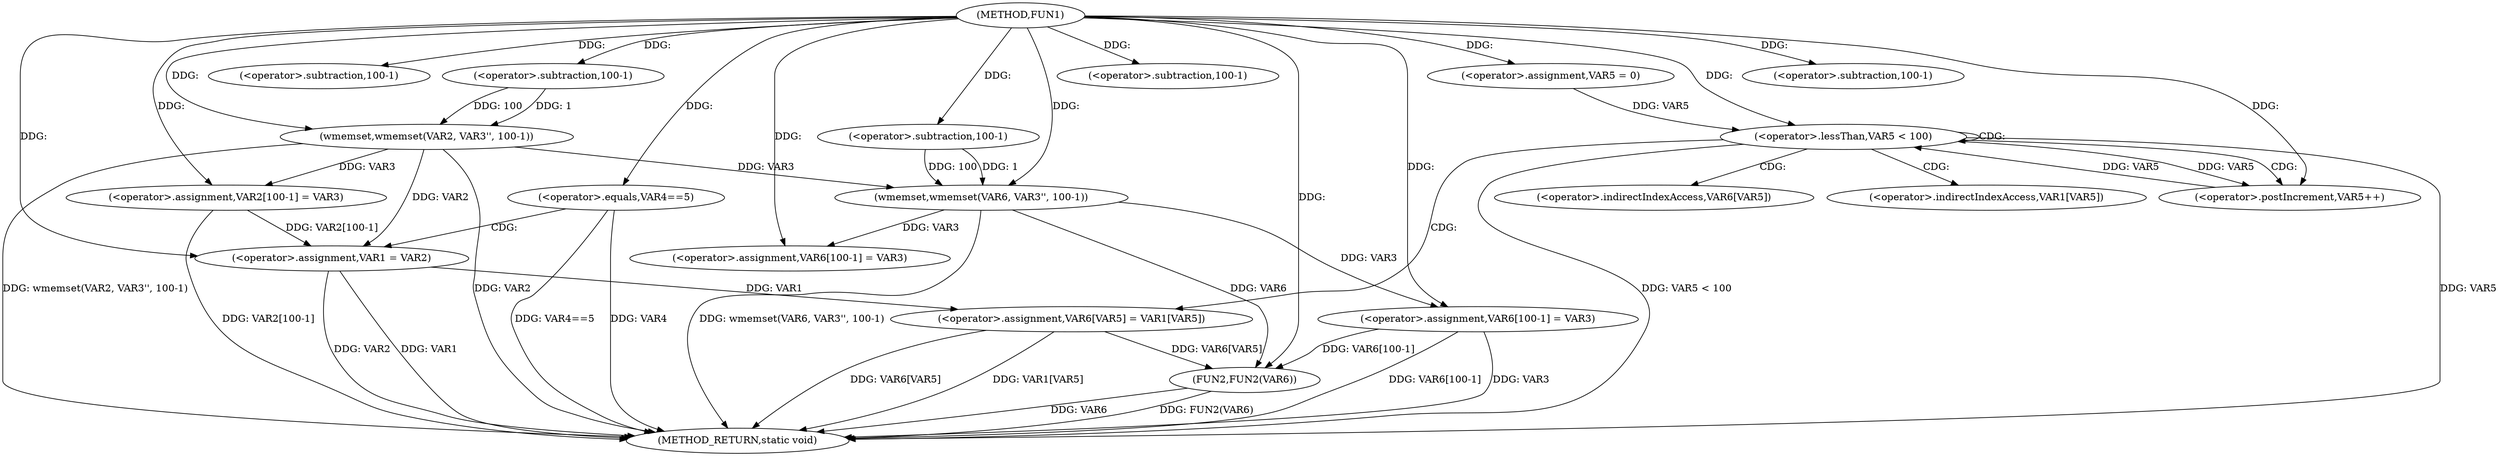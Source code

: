digraph FUN1 {  
"1000100" [label = "(METHOD,FUN1)" ]
"1000167" [label = "(METHOD_RETURN,static void)" ]
"1000104" [label = "(wmemset,wmemset(VAR2, VAR3'', 100-1))" ]
"1000107" [label = "(<operator>.subtraction,100-1)" ]
"1000110" [label = "(<operator>.assignment,VAR2[100-1] = VAR3)" ]
"1000113" [label = "(<operator>.subtraction,100-1)" ]
"1000118" [label = "(<operator>.equals,VAR4==5)" ]
"1000122" [label = "(<operator>.assignment,VAR1 = VAR2)" ]
"1000128" [label = "(wmemset,wmemset(VAR6, VAR3'', 100-1))" ]
"1000131" [label = "(<operator>.subtraction,100-1)" ]
"1000134" [label = "(<operator>.assignment,VAR6[100-1] = VAR3)" ]
"1000137" [label = "(<operator>.subtraction,100-1)" ]
"1000142" [label = "(<operator>.assignment,VAR5 = 0)" ]
"1000145" [label = "(<operator>.lessThan,VAR5 < 100)" ]
"1000148" [label = "(<operator>.postIncrement,VAR5++)" ]
"1000151" [label = "(<operator>.assignment,VAR6[VAR5] = VAR1[VAR5])" ]
"1000158" [label = "(<operator>.assignment,VAR6[100-1] = VAR3)" ]
"1000161" [label = "(<operator>.subtraction,100-1)" ]
"1000165" [label = "(FUN2,FUN2(VAR6))" ]
"1000152" [label = "(<operator>.indirectIndexAccess,VAR6[VAR5])" ]
"1000155" [label = "(<operator>.indirectIndexAccess,VAR1[VAR5])" ]
  "1000158" -> "1000167"  [ label = "DDG: VAR6[100-1]"] 
  "1000158" -> "1000167"  [ label = "DDG: VAR3"] 
  "1000104" -> "1000167"  [ label = "DDG: wmemset(VAR2, VAR3'', 100-1)"] 
  "1000104" -> "1000167"  [ label = "DDG: VAR2"] 
  "1000122" -> "1000167"  [ label = "DDG: VAR1"] 
  "1000118" -> "1000167"  [ label = "DDG: VAR4==5"] 
  "1000128" -> "1000167"  [ label = "DDG: wmemset(VAR6, VAR3'', 100-1)"] 
  "1000118" -> "1000167"  [ label = "DDG: VAR4"] 
  "1000145" -> "1000167"  [ label = "DDG: VAR5"] 
  "1000165" -> "1000167"  [ label = "DDG: VAR6"] 
  "1000151" -> "1000167"  [ label = "DDG: VAR6[VAR5]"] 
  "1000151" -> "1000167"  [ label = "DDG: VAR1[VAR5]"] 
  "1000145" -> "1000167"  [ label = "DDG: VAR5 < 100"] 
  "1000110" -> "1000167"  [ label = "DDG: VAR2[100-1]"] 
  "1000122" -> "1000167"  [ label = "DDG: VAR2"] 
  "1000165" -> "1000167"  [ label = "DDG: FUN2(VAR6)"] 
  "1000100" -> "1000104"  [ label = "DDG: "] 
  "1000107" -> "1000104"  [ label = "DDG: 100"] 
  "1000107" -> "1000104"  [ label = "DDG: 1"] 
  "1000100" -> "1000107"  [ label = "DDG: "] 
  "1000104" -> "1000110"  [ label = "DDG: VAR3"] 
  "1000100" -> "1000110"  [ label = "DDG: "] 
  "1000100" -> "1000113"  [ label = "DDG: "] 
  "1000100" -> "1000118"  [ label = "DDG: "] 
  "1000104" -> "1000122"  [ label = "DDG: VAR2"] 
  "1000110" -> "1000122"  [ label = "DDG: VAR2[100-1]"] 
  "1000100" -> "1000122"  [ label = "DDG: "] 
  "1000100" -> "1000128"  [ label = "DDG: "] 
  "1000104" -> "1000128"  [ label = "DDG: VAR3"] 
  "1000131" -> "1000128"  [ label = "DDG: 100"] 
  "1000131" -> "1000128"  [ label = "DDG: 1"] 
  "1000100" -> "1000131"  [ label = "DDG: "] 
  "1000128" -> "1000134"  [ label = "DDG: VAR3"] 
  "1000100" -> "1000134"  [ label = "DDG: "] 
  "1000100" -> "1000137"  [ label = "DDG: "] 
  "1000100" -> "1000142"  [ label = "DDG: "] 
  "1000148" -> "1000145"  [ label = "DDG: VAR5"] 
  "1000142" -> "1000145"  [ label = "DDG: VAR5"] 
  "1000100" -> "1000145"  [ label = "DDG: "] 
  "1000145" -> "1000148"  [ label = "DDG: VAR5"] 
  "1000100" -> "1000148"  [ label = "DDG: "] 
  "1000122" -> "1000151"  [ label = "DDG: VAR1"] 
  "1000100" -> "1000158"  [ label = "DDG: "] 
  "1000128" -> "1000158"  [ label = "DDG: VAR3"] 
  "1000100" -> "1000161"  [ label = "DDG: "] 
  "1000158" -> "1000165"  [ label = "DDG: VAR6[100-1]"] 
  "1000151" -> "1000165"  [ label = "DDG: VAR6[VAR5]"] 
  "1000128" -> "1000165"  [ label = "DDG: VAR6"] 
  "1000100" -> "1000165"  [ label = "DDG: "] 
  "1000118" -> "1000122"  [ label = "CDG: "] 
  "1000145" -> "1000155"  [ label = "CDG: "] 
  "1000145" -> "1000151"  [ label = "CDG: "] 
  "1000145" -> "1000145"  [ label = "CDG: "] 
  "1000145" -> "1000152"  [ label = "CDG: "] 
  "1000145" -> "1000148"  [ label = "CDG: "] 
}
